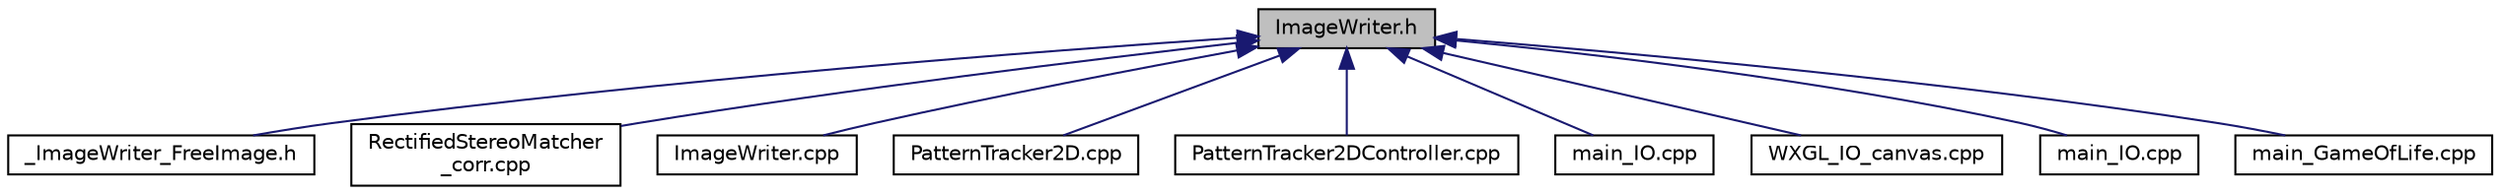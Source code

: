 digraph "ImageWriter.h"
{
  edge [fontname="Helvetica",fontsize="10",labelfontname="Helvetica",labelfontsize="10"];
  node [fontname="Helvetica",fontsize="10",shape=record];
  Node1 [label="ImageWriter.h",height=0.2,width=0.4,color="black", fillcolor="grey75", style="filled", fontcolor="black"];
  Node1 -> Node2 [dir="back",color="midnightblue",fontsize="10",style="solid",fontname="Helvetica"];
  Node2 [label="_ImageWriter_FreeImage.h",height=0.2,width=0.4,color="black", fillcolor="white", style="filled",URL="$__ImageWriter__FreeImage_8h.html"];
  Node1 -> Node3 [dir="back",color="midnightblue",fontsize="10",style="solid",fontname="Helvetica"];
  Node3 [label="RectifiedStereoMatcher\l_corr.cpp",height=0.2,width=0.4,color="black", fillcolor="white", style="filled",URL="$RectifiedStereoMatcher__corr_8cpp.html"];
  Node1 -> Node4 [dir="back",color="midnightblue",fontsize="10",style="solid",fontname="Helvetica"];
  Node4 [label="ImageWriter.cpp",height=0.2,width=0.4,color="black", fillcolor="white", style="filled",URL="$ImageWriter_8cpp.html"];
  Node1 -> Node5 [dir="back",color="midnightblue",fontsize="10",style="solid",fontname="Helvetica"];
  Node5 [label="PatternTracker2D.cpp",height=0.2,width=0.4,color="black", fillcolor="white", style="filled",URL="$PatternTracker2D_8cpp.html"];
  Node1 -> Node6 [dir="back",color="midnightblue",fontsize="10",style="solid",fontname="Helvetica"];
  Node6 [label="PatternTracker2DController.cpp",height=0.2,width=0.4,color="black", fillcolor="white", style="filled",URL="$PatternTracker2DController_8cpp.html"];
  Node1 -> Node7 [dir="back",color="midnightblue",fontsize="10",style="solid",fontname="Helvetica"];
  Node7 [label="main_IO.cpp",height=0.2,width=0.4,color="black", fillcolor="white", style="filled",URL="$Basic_2Simple__IO_2main__IO_8cpp.html"];
  Node1 -> Node8 [dir="back",color="midnightblue",fontsize="10",style="solid",fontname="Helvetica"];
  Node8 [label="WXGL_IO_canvas.cpp",height=0.2,width=0.4,color="black", fillcolor="white", style="filled",URL="$WXGL__IO__canvas_8cpp.html"];
  Node1 -> Node9 [dir="back",color="midnightblue",fontsize="10",style="solid",fontname="Helvetica"];
  Node9 [label="main_IO.cpp",height=0.2,width=0.4,color="black", fillcolor="white", style="filled",URL="$Computer__Vision_2Calibration__3D_2Projects_2XCode_2main__IO_8cpp.html"];
  Node1 -> Node10 [dir="back",color="midnightblue",fontsize="10",style="solid",fontname="Helvetica"];
  Node10 [label="main_GameOfLife.cpp",height=0.2,width=0.4,color="black", fillcolor="white", style="filled",URL="$main__GameOfLife_8cpp.html"];
}
